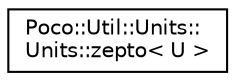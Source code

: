 digraph "Graphical Class Hierarchy"
{
 // LATEX_PDF_SIZE
  edge [fontname="Helvetica",fontsize="10",labelfontname="Helvetica",labelfontsize="10"];
  node [fontname="Helvetica",fontsize="10",shape=record];
  rankdir="LR";
  Node0 [label="Poco::Util::Units::\lUnits::zepto\< U \>",height=0.2,width=0.4,color="black", fillcolor="white", style="filled",URL="$structPoco_1_1Util_1_1Units_1_1Units_1_1zepto.html",tooltip=" "];
}
